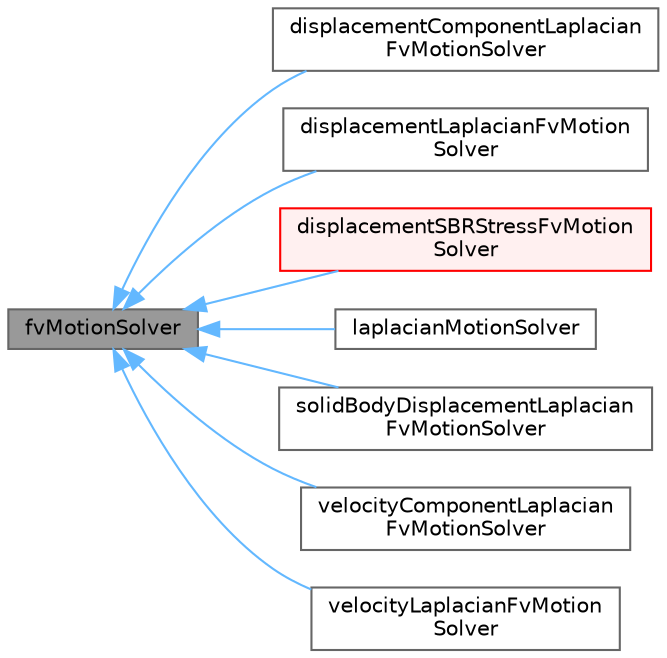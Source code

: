 digraph "fvMotionSolver"
{
 // LATEX_PDF_SIZE
  bgcolor="transparent";
  edge [fontname=Helvetica,fontsize=10,labelfontname=Helvetica,labelfontsize=10];
  node [fontname=Helvetica,fontsize=10,shape=box,height=0.2,width=0.4];
  rankdir="LR";
  Node1 [id="Node000001",label="fvMotionSolver",height=0.2,width=0.4,color="gray40", fillcolor="grey60", style="filled", fontcolor="black",tooltip="Base class for fvMesh based motionSolvers."];
  Node1 -> Node2 [id="edge1_Node000001_Node000002",dir="back",color="steelblue1",style="solid",tooltip=" "];
  Node2 [id="Node000002",label="displacementComponentLaplacian\lFvMotionSolver",height=0.2,width=0.4,color="gray40", fillcolor="white", style="filled",URL="$classFoam_1_1displacementComponentLaplacianFvMotionSolver.html",tooltip="Mesh motion solver for an fvMesh. Based on solving the cell-centre Laplacian for the given component ..."];
  Node1 -> Node3 [id="edge2_Node000001_Node000003",dir="back",color="steelblue1",style="solid",tooltip=" "];
  Node3 [id="Node000003",label="displacementLaplacianFvMotion\lSolver",height=0.2,width=0.4,color="gray40", fillcolor="white", style="filled",URL="$classFoam_1_1displacementLaplacianFvMotionSolver.html",tooltip="Mesh motion solver for an fvMesh. Based on solving the cell-centre Laplacian for the motion displacem..."];
  Node1 -> Node4 [id="edge3_Node000001_Node000004",dir="back",color="steelblue1",style="solid",tooltip=" "];
  Node4 [id="Node000004",label="displacementSBRStressFvMotion\lSolver",height=0.2,width=0.4,color="red", fillcolor="#FFF0F0", style="filled",URL="$classFoam_1_1displacementSBRStressFvMotionSolver.html",tooltip="Mesh motion solver for an fvMesh. Based on solving the cell-centre solid-body rotation stress equatio..."];
  Node1 -> Node6 [id="edge4_Node000001_Node000006",dir="back",color="steelblue1",style="solid",tooltip=" "];
  Node6 [id="Node000006",label="laplacianMotionSolver",height=0.2,width=0.4,color="gray40", fillcolor="white", style="filled",URL="$classFoam_1_1laplacianMotionSolver.html",tooltip="Similar to velocityLaplacian but iteratively solves the mesh displacement PDEs to account for non-ort..."];
  Node1 -> Node7 [id="edge5_Node000001_Node000007",dir="back",color="steelblue1",style="solid",tooltip=" "];
  Node7 [id="Node000007",label="solidBodyDisplacementLaplacian\lFvMotionSolver",height=0.2,width=0.4,color="gray40", fillcolor="white", style="filled",URL="$classFoam_1_1solidBodyDisplacementLaplacianFvMotionSolver.html",tooltip="Applies Laplacian displacement solving on top of a transformation of the initial points using a solid..."];
  Node1 -> Node8 [id="edge6_Node000001_Node000008",dir="back",color="steelblue1",style="solid",tooltip=" "];
  Node8 [id="Node000008",label="velocityComponentLaplacian\lFvMotionSolver",height=0.2,width=0.4,color="gray40", fillcolor="white", style="filled",URL="$classFoam_1_1velocityComponentLaplacianFvMotionSolver.html",tooltip="Mesh motion solver for an fvMesh. Based on solving the cell-centre Laplacian for the given component ..."];
  Node1 -> Node9 [id="edge7_Node000001_Node000009",dir="back",color="steelblue1",style="solid",tooltip=" "];
  Node9 [id="Node000009",label="velocityLaplacianFvMotion\lSolver",height=0.2,width=0.4,color="gray40", fillcolor="white", style="filled",URL="$classFoam_1_1velocityLaplacianFvMotionSolver.html",tooltip="Mesh motion solver for an fvMesh. Based on solving the cell-centre Laplacian for the motion velocity."];
}
